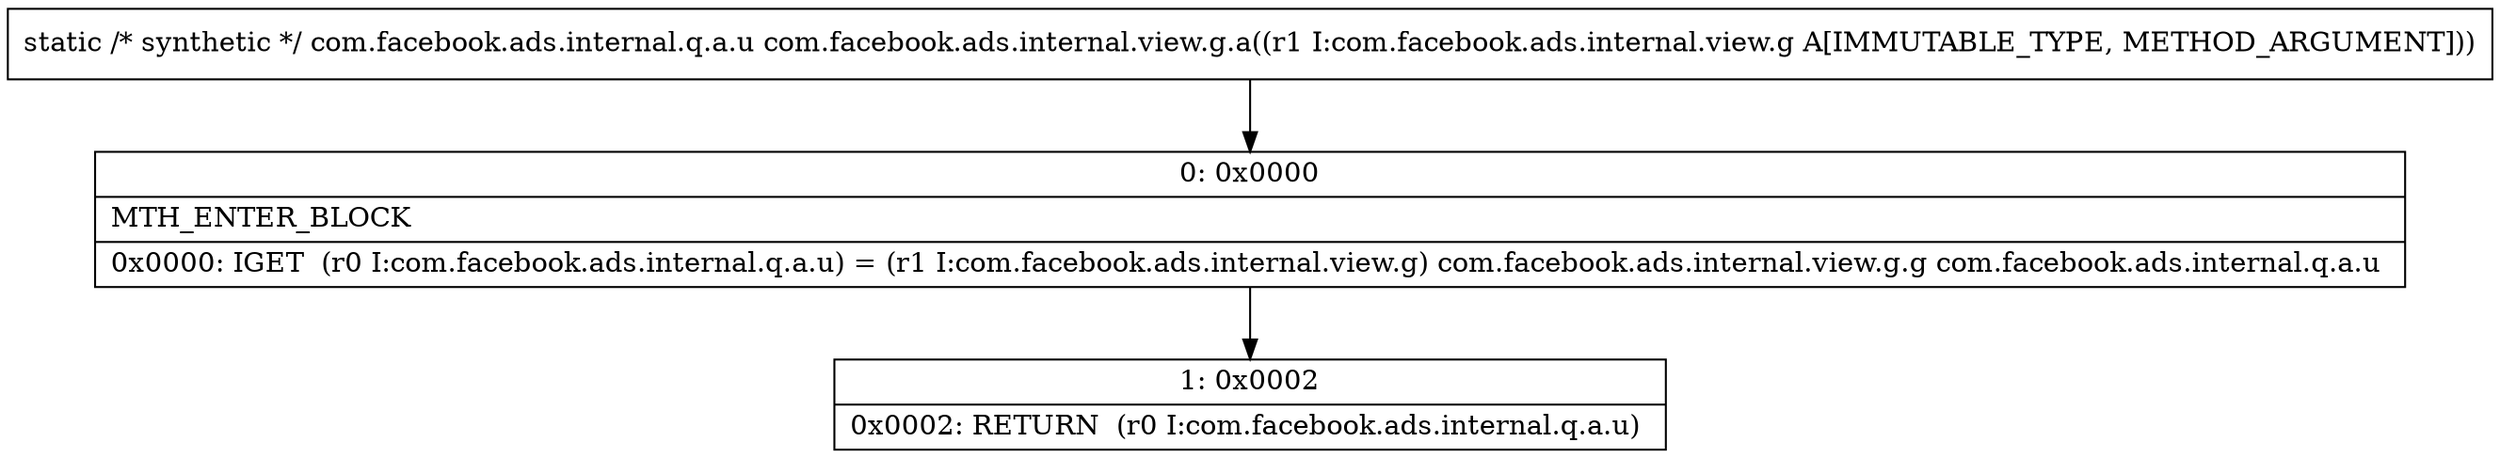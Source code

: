 digraph "CFG forcom.facebook.ads.internal.view.g.a(Lcom\/facebook\/ads\/internal\/view\/g;)Lcom\/facebook\/ads\/internal\/q\/a\/u;" {
Node_0 [shape=record,label="{0\:\ 0x0000|MTH_ENTER_BLOCK\l|0x0000: IGET  (r0 I:com.facebook.ads.internal.q.a.u) = (r1 I:com.facebook.ads.internal.view.g) com.facebook.ads.internal.view.g.g com.facebook.ads.internal.q.a.u \l}"];
Node_1 [shape=record,label="{1\:\ 0x0002|0x0002: RETURN  (r0 I:com.facebook.ads.internal.q.a.u) \l}"];
MethodNode[shape=record,label="{static \/* synthetic *\/ com.facebook.ads.internal.q.a.u com.facebook.ads.internal.view.g.a((r1 I:com.facebook.ads.internal.view.g A[IMMUTABLE_TYPE, METHOD_ARGUMENT])) }"];
MethodNode -> Node_0;
Node_0 -> Node_1;
}

